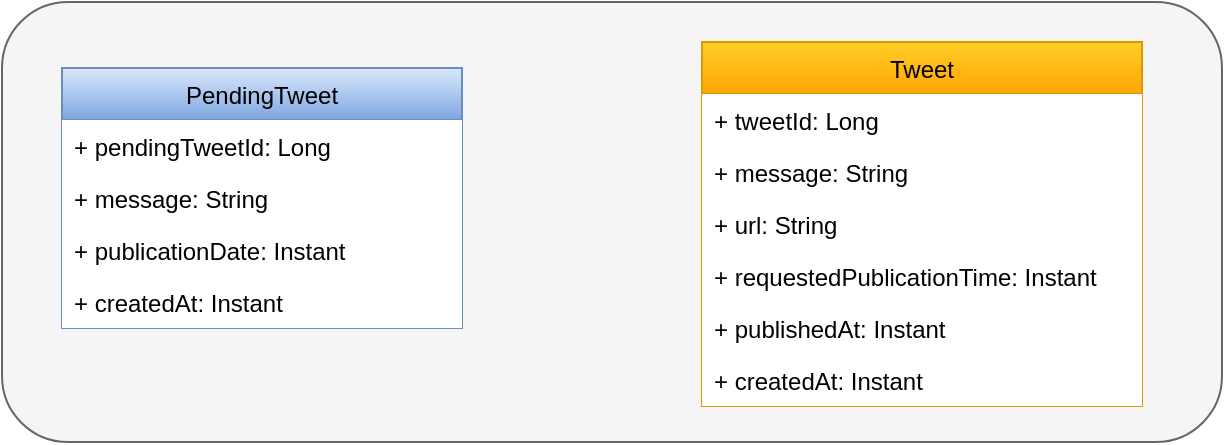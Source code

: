 <mxfile version="15.8.2" type="device"><diagram id="JaQUfhBU_iUaEwTsBfSI" name="Page-1"><mxGraphModel dx="1422" dy="644" grid="1" gridSize="10" guides="1" tooltips="1" connect="1" arrows="1" fold="1" page="1" pageScale="1" pageWidth="827" pageHeight="1169" math="0" shadow="0"><root><mxCell id="0"/><mxCell id="1" parent="0"/><mxCell id="09edNfEtkArgiSdtpMBt-26" value="" style="rounded=1;whiteSpace=wrap;html=1;fillColor=#f5f5f5;fontColor=#333333;strokeColor=#666666;" parent="1" vertex="1"><mxGeometry x="110" y="120" width="610" height="220" as="geometry"/></mxCell><mxCell id="09edNfEtkArgiSdtpMBt-9" value="PendingTweet" style="swimlane;fontStyle=0;childLayout=stackLayout;horizontal=1;startSize=26;fillColor=#dae8fc;horizontalStack=0;resizeParent=1;resizeParentMax=0;resizeLast=0;collapsible=1;marginBottom=0;strokeColor=#6c8ebf;gradientColor=#7ea6e0;" parent="1" vertex="1"><mxGeometry x="140" y="153" width="200" height="130" as="geometry"/></mxCell><mxCell id="09edNfEtkArgiSdtpMBt-10" value="+ pendingTweetId: Long" style="text;strokeColor=none;fillColor=default;align=left;verticalAlign=top;spacingLeft=4;spacingRight=4;overflow=hidden;rotatable=0;points=[[0,0.5],[1,0.5]];portConstraint=eastwest;" parent="09edNfEtkArgiSdtpMBt-9" vertex="1"><mxGeometry y="26" width="200" height="26" as="geometry"/></mxCell><mxCell id="09edNfEtkArgiSdtpMBt-11" value="+ message: String" style="text;strokeColor=none;fillColor=default;align=left;verticalAlign=top;spacingLeft=4;spacingRight=4;overflow=hidden;rotatable=0;points=[[0,0.5],[1,0.5]];portConstraint=eastwest;" parent="09edNfEtkArgiSdtpMBt-9" vertex="1"><mxGeometry y="52" width="200" height="26" as="geometry"/></mxCell><mxCell id="09edNfEtkArgiSdtpMBt-13" value="+ publicationDate: Instant" style="text;strokeColor=none;fillColor=default;align=left;verticalAlign=top;spacingLeft=4;spacingRight=4;overflow=hidden;rotatable=0;points=[[0,0.5],[1,0.5]];portConstraint=eastwest;" parent="09edNfEtkArgiSdtpMBt-9" vertex="1"><mxGeometry y="78" width="200" height="26" as="geometry"/></mxCell><mxCell id="09edNfEtkArgiSdtpMBt-14" value="+ createdAt: Instant" style="text;strokeColor=none;fillColor=default;align=left;verticalAlign=top;spacingLeft=4;spacingRight=4;overflow=hidden;rotatable=0;points=[[0,0.5],[1,0.5]];portConstraint=eastwest;" parent="09edNfEtkArgiSdtpMBt-9" vertex="1"><mxGeometry y="104" width="200" height="26" as="geometry"/></mxCell><mxCell id="09edNfEtkArgiSdtpMBt-2" value="Tweet" style="swimlane;fontStyle=0;childLayout=stackLayout;horizontal=1;startSize=26;fillColor=#ffcd28;horizontalStack=0;resizeParent=1;resizeParentMax=0;resizeLast=0;collapsible=1;marginBottom=0;strokeColor=#d79b00;gradientColor=#ffa500;" parent="1" vertex="1"><mxGeometry x="460" y="140" width="220" height="182" as="geometry"/></mxCell><mxCell id="09edNfEtkArgiSdtpMBt-3" value="+ tweetId: Long" style="text;align=left;verticalAlign=top;spacingLeft=4;spacingRight=4;overflow=hidden;rotatable=0;points=[[0,0.5],[1,0.5]];portConstraint=eastwest;fillColor=default;" parent="09edNfEtkArgiSdtpMBt-2" vertex="1"><mxGeometry y="26" width="220" height="26" as="geometry"/></mxCell><mxCell id="09edNfEtkArgiSdtpMBt-4" value="+ message: String" style="text;strokeColor=none;fillColor=default;align=left;verticalAlign=top;spacingLeft=4;spacingRight=4;overflow=hidden;rotatable=0;points=[[0,0.5],[1,0.5]];portConstraint=eastwest;" parent="09edNfEtkArgiSdtpMBt-2" vertex="1"><mxGeometry y="52" width="220" height="26" as="geometry"/></mxCell><mxCell id="09edNfEtkArgiSdtpMBt-27" value="+ url: String" style="text;strokeColor=none;fillColor=default;align=left;verticalAlign=top;spacingLeft=4;spacingRight=4;overflow=hidden;rotatable=0;points=[[0,0.5],[1,0.5]];portConstraint=eastwest;" parent="09edNfEtkArgiSdtpMBt-2" vertex="1"><mxGeometry y="78" width="220" height="26" as="geometry"/></mxCell><mxCell id="09edNfEtkArgiSdtpMBt-6" value="+ requestedPublicationTime: Instant" style="text;strokeColor=none;fillColor=default;align=left;verticalAlign=top;spacingLeft=4;spacingRight=4;overflow=hidden;rotatable=0;points=[[0,0.5],[1,0.5]];portConstraint=eastwest;" parent="09edNfEtkArgiSdtpMBt-2" vertex="1"><mxGeometry y="104" width="220" height="26" as="geometry"/></mxCell><mxCell id="09edNfEtkArgiSdtpMBt-7" value="+ publishedAt: Instant" style="text;strokeColor=none;fillColor=default;align=left;verticalAlign=top;spacingLeft=4;spacingRight=4;overflow=hidden;rotatable=0;points=[[0,0.5],[1,0.5]];portConstraint=eastwest;" parent="09edNfEtkArgiSdtpMBt-2" vertex="1"><mxGeometry y="130" width="220" height="26" as="geometry"/></mxCell><mxCell id="09edNfEtkArgiSdtpMBt-8" value="+ createdAt: Instant" style="text;strokeColor=none;fillColor=default;align=left;verticalAlign=top;spacingLeft=4;spacingRight=4;overflow=hidden;rotatable=0;points=[[0,0.5],[1,0.5]];portConstraint=eastwest;" parent="09edNfEtkArgiSdtpMBt-2" vertex="1"><mxGeometry y="156" width="220" height="26" as="geometry"/></mxCell></root></mxGraphModel></diagram></mxfile>